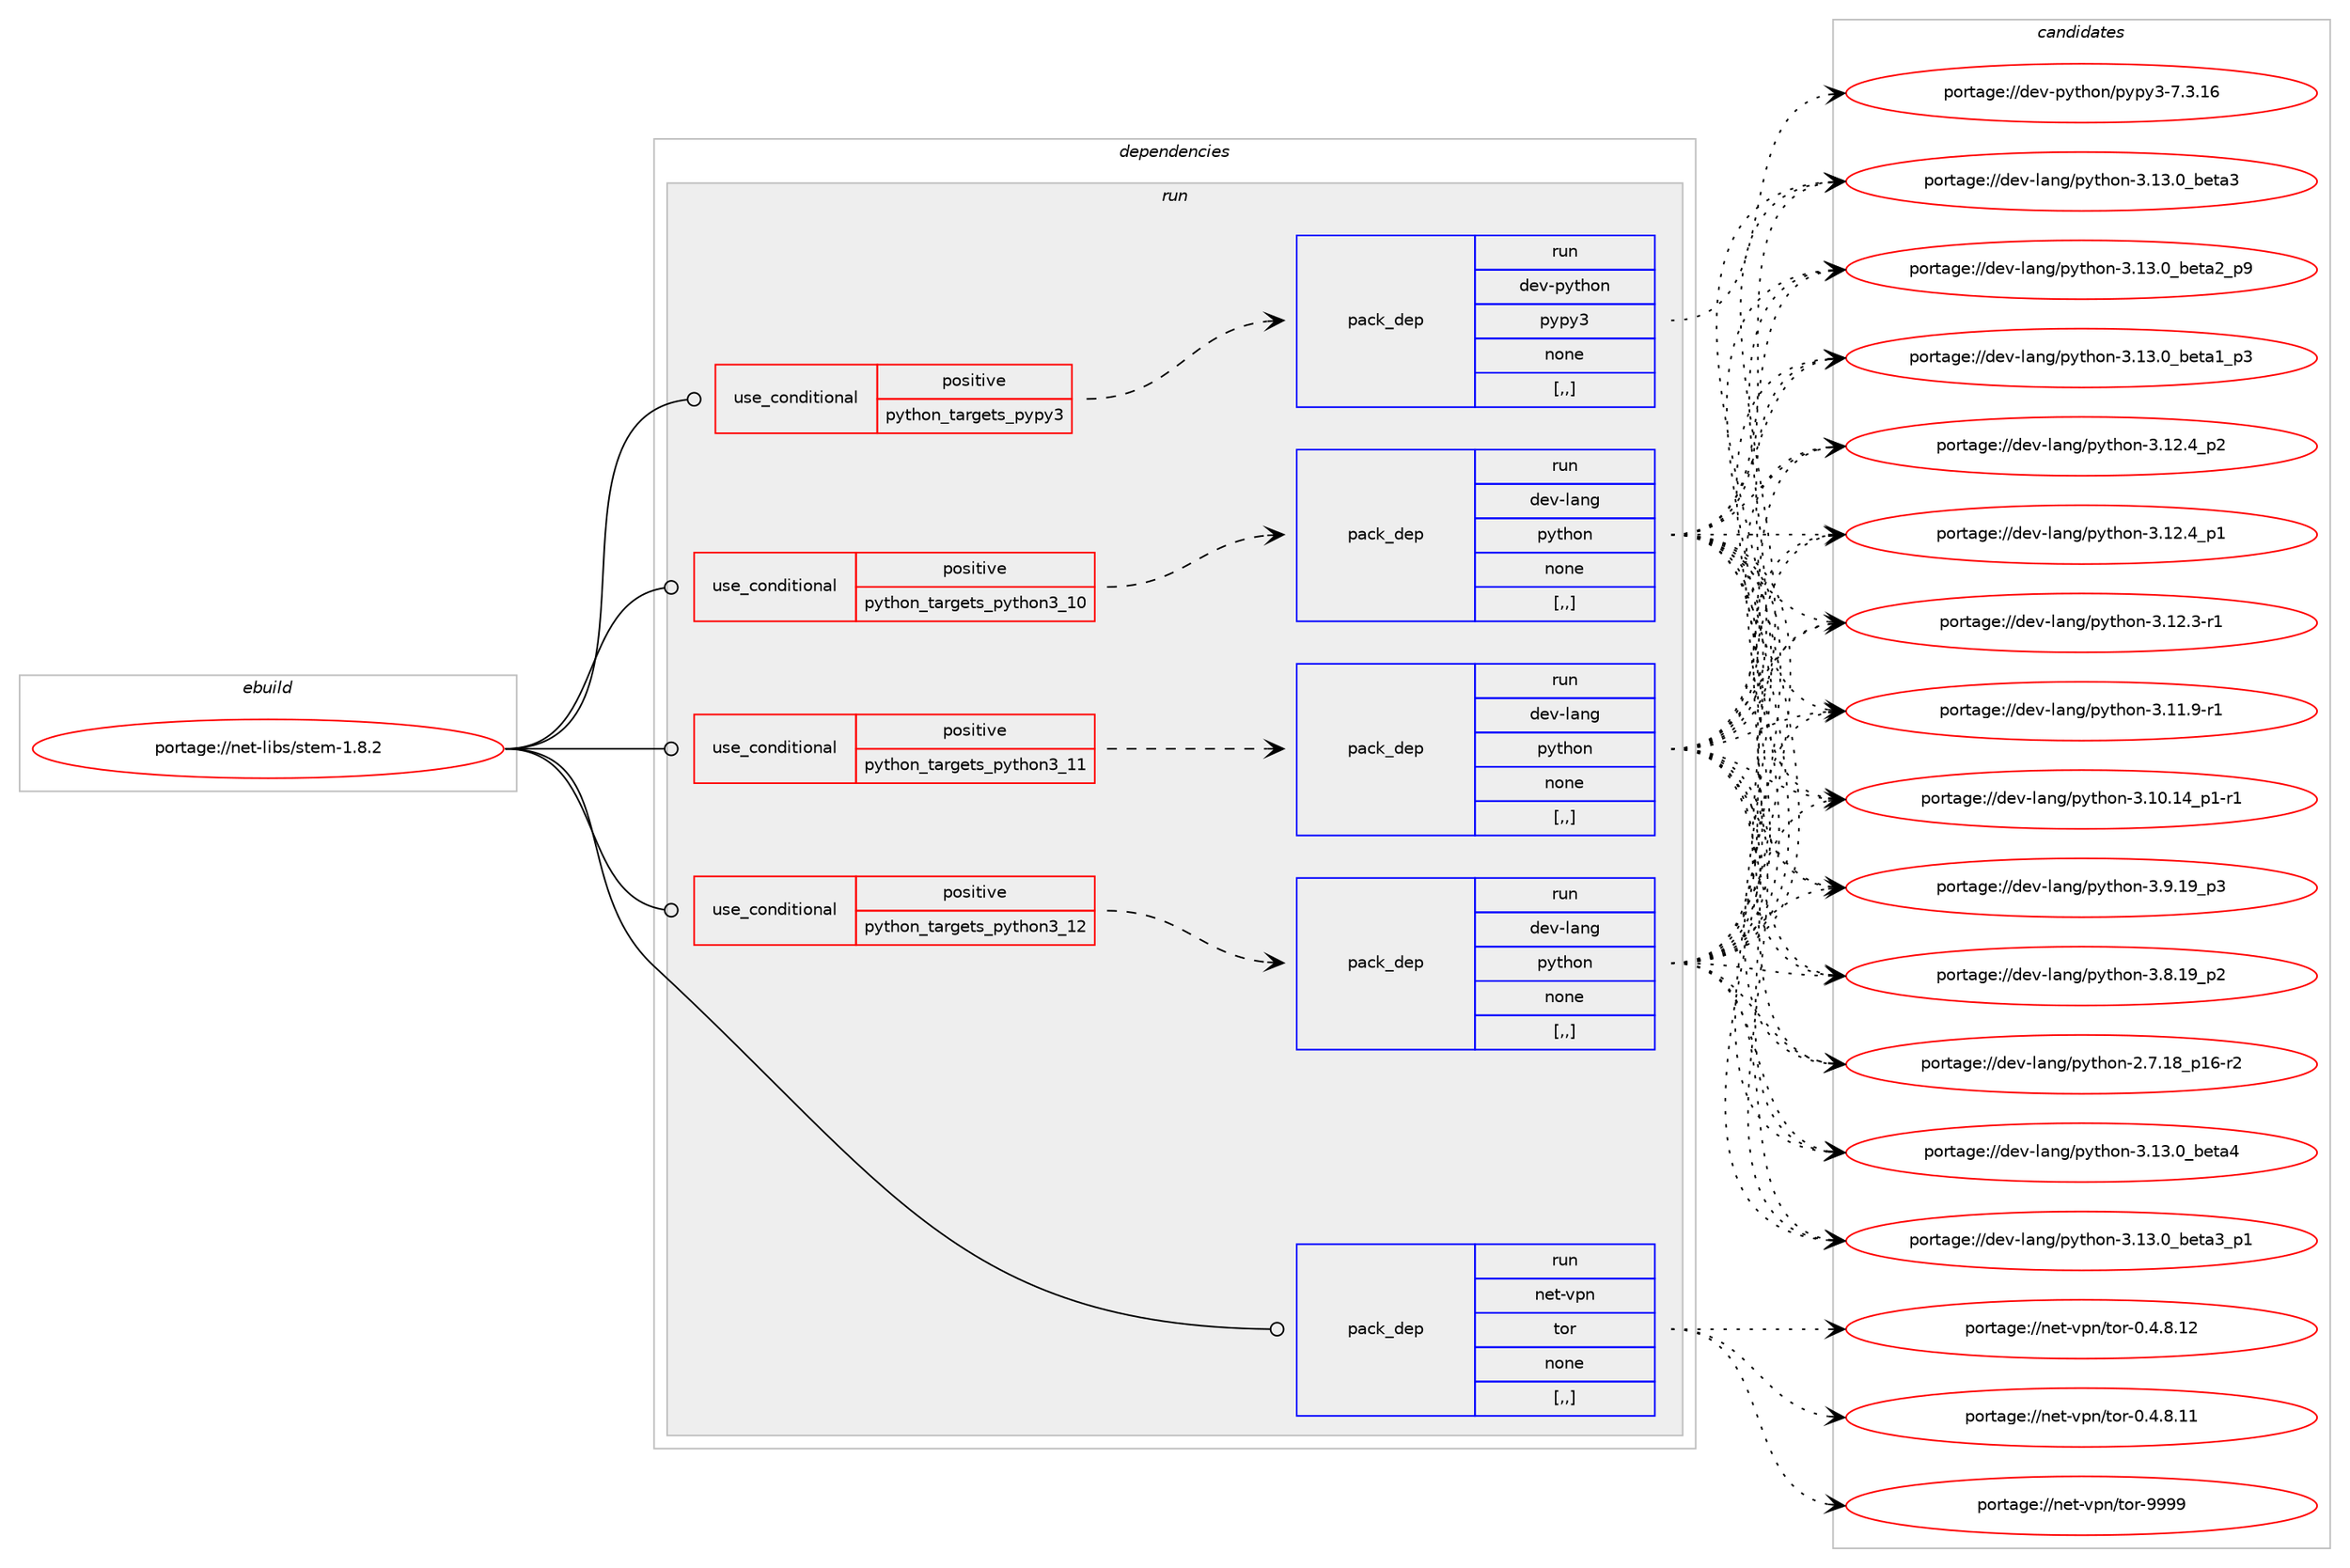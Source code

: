 digraph prolog {

# *************
# Graph options
# *************

newrank=true;
concentrate=true;
compound=true;
graph [rankdir=LR,fontname=Helvetica,fontsize=10,ranksep=1.5];#, ranksep=2.5, nodesep=0.2];
edge  [arrowhead=vee];
node  [fontname=Helvetica,fontsize=10];

# **********
# The ebuild
# **********

subgraph cluster_leftcol {
color=gray;
label=<<i>ebuild</i>>;
id [label="portage://net-libs/stem-1.8.2", color=red, width=4, href="../net-libs/stem-1.8.2.svg"];
}

# ****************
# The dependencies
# ****************

subgraph cluster_midcol {
color=gray;
label=<<i>dependencies</i>>;
subgraph cluster_compile {
fillcolor="#eeeeee";
style=filled;
label=<<i>compile</i>>;
}
subgraph cluster_compileandrun {
fillcolor="#eeeeee";
style=filled;
label=<<i>compile and run</i>>;
}
subgraph cluster_run {
fillcolor="#eeeeee";
style=filled;
label=<<i>run</i>>;
subgraph cond94439 {
dependency361595 [label=<<TABLE BORDER="0" CELLBORDER="1" CELLSPACING="0" CELLPADDING="4"><TR><TD ROWSPAN="3" CELLPADDING="10">use_conditional</TD></TR><TR><TD>positive</TD></TR><TR><TD>python_targets_pypy3</TD></TR></TABLE>>, shape=none, color=red];
subgraph pack264498 {
dependency361596 [label=<<TABLE BORDER="0" CELLBORDER="1" CELLSPACING="0" CELLPADDING="4" WIDTH="220"><TR><TD ROWSPAN="6" CELLPADDING="30">pack_dep</TD></TR><TR><TD WIDTH="110">run</TD></TR><TR><TD>dev-python</TD></TR><TR><TD>pypy3</TD></TR><TR><TD>none</TD></TR><TR><TD>[,,]</TD></TR></TABLE>>, shape=none, color=blue];
}
dependency361595:e -> dependency361596:w [weight=20,style="dashed",arrowhead="vee"];
}
id:e -> dependency361595:w [weight=20,style="solid",arrowhead="odot"];
subgraph cond94440 {
dependency361597 [label=<<TABLE BORDER="0" CELLBORDER="1" CELLSPACING="0" CELLPADDING="4"><TR><TD ROWSPAN="3" CELLPADDING="10">use_conditional</TD></TR><TR><TD>positive</TD></TR><TR><TD>python_targets_python3_10</TD></TR></TABLE>>, shape=none, color=red];
subgraph pack264499 {
dependency361598 [label=<<TABLE BORDER="0" CELLBORDER="1" CELLSPACING="0" CELLPADDING="4" WIDTH="220"><TR><TD ROWSPAN="6" CELLPADDING="30">pack_dep</TD></TR><TR><TD WIDTH="110">run</TD></TR><TR><TD>dev-lang</TD></TR><TR><TD>python</TD></TR><TR><TD>none</TD></TR><TR><TD>[,,]</TD></TR></TABLE>>, shape=none, color=blue];
}
dependency361597:e -> dependency361598:w [weight=20,style="dashed",arrowhead="vee"];
}
id:e -> dependency361597:w [weight=20,style="solid",arrowhead="odot"];
subgraph cond94441 {
dependency361599 [label=<<TABLE BORDER="0" CELLBORDER="1" CELLSPACING="0" CELLPADDING="4"><TR><TD ROWSPAN="3" CELLPADDING="10">use_conditional</TD></TR><TR><TD>positive</TD></TR><TR><TD>python_targets_python3_11</TD></TR></TABLE>>, shape=none, color=red];
subgraph pack264500 {
dependency361600 [label=<<TABLE BORDER="0" CELLBORDER="1" CELLSPACING="0" CELLPADDING="4" WIDTH="220"><TR><TD ROWSPAN="6" CELLPADDING="30">pack_dep</TD></TR><TR><TD WIDTH="110">run</TD></TR><TR><TD>dev-lang</TD></TR><TR><TD>python</TD></TR><TR><TD>none</TD></TR><TR><TD>[,,]</TD></TR></TABLE>>, shape=none, color=blue];
}
dependency361599:e -> dependency361600:w [weight=20,style="dashed",arrowhead="vee"];
}
id:e -> dependency361599:w [weight=20,style="solid",arrowhead="odot"];
subgraph cond94442 {
dependency361601 [label=<<TABLE BORDER="0" CELLBORDER="1" CELLSPACING="0" CELLPADDING="4"><TR><TD ROWSPAN="3" CELLPADDING="10">use_conditional</TD></TR><TR><TD>positive</TD></TR><TR><TD>python_targets_python3_12</TD></TR></TABLE>>, shape=none, color=red];
subgraph pack264501 {
dependency361602 [label=<<TABLE BORDER="0" CELLBORDER="1" CELLSPACING="0" CELLPADDING="4" WIDTH="220"><TR><TD ROWSPAN="6" CELLPADDING="30">pack_dep</TD></TR><TR><TD WIDTH="110">run</TD></TR><TR><TD>dev-lang</TD></TR><TR><TD>python</TD></TR><TR><TD>none</TD></TR><TR><TD>[,,]</TD></TR></TABLE>>, shape=none, color=blue];
}
dependency361601:e -> dependency361602:w [weight=20,style="dashed",arrowhead="vee"];
}
id:e -> dependency361601:w [weight=20,style="solid",arrowhead="odot"];
subgraph pack264502 {
dependency361603 [label=<<TABLE BORDER="0" CELLBORDER="1" CELLSPACING="0" CELLPADDING="4" WIDTH="220"><TR><TD ROWSPAN="6" CELLPADDING="30">pack_dep</TD></TR><TR><TD WIDTH="110">run</TD></TR><TR><TD>net-vpn</TD></TR><TR><TD>tor</TD></TR><TR><TD>none</TD></TR><TR><TD>[,,]</TD></TR></TABLE>>, shape=none, color=blue];
}
id:e -> dependency361603:w [weight=20,style="solid",arrowhead="odot"];
}
}

# **************
# The candidates
# **************

subgraph cluster_choices {
rank=same;
color=gray;
label=<<i>candidates</i>>;

subgraph choice264498 {
color=black;
nodesep=1;
choice10010111845112121116104111110471121211121215145554651464954 [label="portage://dev-python/pypy3-7.3.16", color=red, width=4,href="../dev-python/pypy3-7.3.16.svg"];
dependency361596:e -> choice10010111845112121116104111110471121211121215145554651464954:w [style=dotted,weight="100"];
}
subgraph choice264499 {
color=black;
nodesep=1;
choice1001011184510897110103471121211161041111104551464951464895981011169752 [label="portage://dev-lang/python-3.13.0_beta4", color=red, width=4,href="../dev-lang/python-3.13.0_beta4.svg"];
choice10010111845108971101034711212111610411111045514649514648959810111697519511249 [label="portage://dev-lang/python-3.13.0_beta3_p1", color=red, width=4,href="../dev-lang/python-3.13.0_beta3_p1.svg"];
choice1001011184510897110103471121211161041111104551464951464895981011169751 [label="portage://dev-lang/python-3.13.0_beta3", color=red, width=4,href="../dev-lang/python-3.13.0_beta3.svg"];
choice10010111845108971101034711212111610411111045514649514648959810111697509511257 [label="portage://dev-lang/python-3.13.0_beta2_p9", color=red, width=4,href="../dev-lang/python-3.13.0_beta2_p9.svg"];
choice10010111845108971101034711212111610411111045514649514648959810111697499511251 [label="portage://dev-lang/python-3.13.0_beta1_p3", color=red, width=4,href="../dev-lang/python-3.13.0_beta1_p3.svg"];
choice100101118451089711010347112121116104111110455146495046529511250 [label="portage://dev-lang/python-3.12.4_p2", color=red, width=4,href="../dev-lang/python-3.12.4_p2.svg"];
choice100101118451089711010347112121116104111110455146495046529511249 [label="portage://dev-lang/python-3.12.4_p1", color=red, width=4,href="../dev-lang/python-3.12.4_p1.svg"];
choice100101118451089711010347112121116104111110455146495046514511449 [label="portage://dev-lang/python-3.12.3-r1", color=red, width=4,href="../dev-lang/python-3.12.3-r1.svg"];
choice100101118451089711010347112121116104111110455146494946574511449 [label="portage://dev-lang/python-3.11.9-r1", color=red, width=4,href="../dev-lang/python-3.11.9-r1.svg"];
choice100101118451089711010347112121116104111110455146494846495295112494511449 [label="portage://dev-lang/python-3.10.14_p1-r1", color=red, width=4,href="../dev-lang/python-3.10.14_p1-r1.svg"];
choice100101118451089711010347112121116104111110455146574649579511251 [label="portage://dev-lang/python-3.9.19_p3", color=red, width=4,href="../dev-lang/python-3.9.19_p3.svg"];
choice100101118451089711010347112121116104111110455146564649579511250 [label="portage://dev-lang/python-3.8.19_p2", color=red, width=4,href="../dev-lang/python-3.8.19_p2.svg"];
choice100101118451089711010347112121116104111110455046554649569511249544511450 [label="portage://dev-lang/python-2.7.18_p16-r2", color=red, width=4,href="../dev-lang/python-2.7.18_p16-r2.svg"];
dependency361598:e -> choice1001011184510897110103471121211161041111104551464951464895981011169752:w [style=dotted,weight="100"];
dependency361598:e -> choice10010111845108971101034711212111610411111045514649514648959810111697519511249:w [style=dotted,weight="100"];
dependency361598:e -> choice1001011184510897110103471121211161041111104551464951464895981011169751:w [style=dotted,weight="100"];
dependency361598:e -> choice10010111845108971101034711212111610411111045514649514648959810111697509511257:w [style=dotted,weight="100"];
dependency361598:e -> choice10010111845108971101034711212111610411111045514649514648959810111697499511251:w [style=dotted,weight="100"];
dependency361598:e -> choice100101118451089711010347112121116104111110455146495046529511250:w [style=dotted,weight="100"];
dependency361598:e -> choice100101118451089711010347112121116104111110455146495046529511249:w [style=dotted,weight="100"];
dependency361598:e -> choice100101118451089711010347112121116104111110455146495046514511449:w [style=dotted,weight="100"];
dependency361598:e -> choice100101118451089711010347112121116104111110455146494946574511449:w [style=dotted,weight="100"];
dependency361598:e -> choice100101118451089711010347112121116104111110455146494846495295112494511449:w [style=dotted,weight="100"];
dependency361598:e -> choice100101118451089711010347112121116104111110455146574649579511251:w [style=dotted,weight="100"];
dependency361598:e -> choice100101118451089711010347112121116104111110455146564649579511250:w [style=dotted,weight="100"];
dependency361598:e -> choice100101118451089711010347112121116104111110455046554649569511249544511450:w [style=dotted,weight="100"];
}
subgraph choice264500 {
color=black;
nodesep=1;
choice1001011184510897110103471121211161041111104551464951464895981011169752 [label="portage://dev-lang/python-3.13.0_beta4", color=red, width=4,href="../dev-lang/python-3.13.0_beta4.svg"];
choice10010111845108971101034711212111610411111045514649514648959810111697519511249 [label="portage://dev-lang/python-3.13.0_beta3_p1", color=red, width=4,href="../dev-lang/python-3.13.0_beta3_p1.svg"];
choice1001011184510897110103471121211161041111104551464951464895981011169751 [label="portage://dev-lang/python-3.13.0_beta3", color=red, width=4,href="../dev-lang/python-3.13.0_beta3.svg"];
choice10010111845108971101034711212111610411111045514649514648959810111697509511257 [label="portage://dev-lang/python-3.13.0_beta2_p9", color=red, width=4,href="../dev-lang/python-3.13.0_beta2_p9.svg"];
choice10010111845108971101034711212111610411111045514649514648959810111697499511251 [label="portage://dev-lang/python-3.13.0_beta1_p3", color=red, width=4,href="../dev-lang/python-3.13.0_beta1_p3.svg"];
choice100101118451089711010347112121116104111110455146495046529511250 [label="portage://dev-lang/python-3.12.4_p2", color=red, width=4,href="../dev-lang/python-3.12.4_p2.svg"];
choice100101118451089711010347112121116104111110455146495046529511249 [label="portage://dev-lang/python-3.12.4_p1", color=red, width=4,href="../dev-lang/python-3.12.4_p1.svg"];
choice100101118451089711010347112121116104111110455146495046514511449 [label="portage://dev-lang/python-3.12.3-r1", color=red, width=4,href="../dev-lang/python-3.12.3-r1.svg"];
choice100101118451089711010347112121116104111110455146494946574511449 [label="portage://dev-lang/python-3.11.9-r1", color=red, width=4,href="../dev-lang/python-3.11.9-r1.svg"];
choice100101118451089711010347112121116104111110455146494846495295112494511449 [label="portage://dev-lang/python-3.10.14_p1-r1", color=red, width=4,href="../dev-lang/python-3.10.14_p1-r1.svg"];
choice100101118451089711010347112121116104111110455146574649579511251 [label="portage://dev-lang/python-3.9.19_p3", color=red, width=4,href="../dev-lang/python-3.9.19_p3.svg"];
choice100101118451089711010347112121116104111110455146564649579511250 [label="portage://dev-lang/python-3.8.19_p2", color=red, width=4,href="../dev-lang/python-3.8.19_p2.svg"];
choice100101118451089711010347112121116104111110455046554649569511249544511450 [label="portage://dev-lang/python-2.7.18_p16-r2", color=red, width=4,href="../dev-lang/python-2.7.18_p16-r2.svg"];
dependency361600:e -> choice1001011184510897110103471121211161041111104551464951464895981011169752:w [style=dotted,weight="100"];
dependency361600:e -> choice10010111845108971101034711212111610411111045514649514648959810111697519511249:w [style=dotted,weight="100"];
dependency361600:e -> choice1001011184510897110103471121211161041111104551464951464895981011169751:w [style=dotted,weight="100"];
dependency361600:e -> choice10010111845108971101034711212111610411111045514649514648959810111697509511257:w [style=dotted,weight="100"];
dependency361600:e -> choice10010111845108971101034711212111610411111045514649514648959810111697499511251:w [style=dotted,weight="100"];
dependency361600:e -> choice100101118451089711010347112121116104111110455146495046529511250:w [style=dotted,weight="100"];
dependency361600:e -> choice100101118451089711010347112121116104111110455146495046529511249:w [style=dotted,weight="100"];
dependency361600:e -> choice100101118451089711010347112121116104111110455146495046514511449:w [style=dotted,weight="100"];
dependency361600:e -> choice100101118451089711010347112121116104111110455146494946574511449:w [style=dotted,weight="100"];
dependency361600:e -> choice100101118451089711010347112121116104111110455146494846495295112494511449:w [style=dotted,weight="100"];
dependency361600:e -> choice100101118451089711010347112121116104111110455146574649579511251:w [style=dotted,weight="100"];
dependency361600:e -> choice100101118451089711010347112121116104111110455146564649579511250:w [style=dotted,weight="100"];
dependency361600:e -> choice100101118451089711010347112121116104111110455046554649569511249544511450:w [style=dotted,weight="100"];
}
subgraph choice264501 {
color=black;
nodesep=1;
choice1001011184510897110103471121211161041111104551464951464895981011169752 [label="portage://dev-lang/python-3.13.0_beta4", color=red, width=4,href="../dev-lang/python-3.13.0_beta4.svg"];
choice10010111845108971101034711212111610411111045514649514648959810111697519511249 [label="portage://dev-lang/python-3.13.0_beta3_p1", color=red, width=4,href="../dev-lang/python-3.13.0_beta3_p1.svg"];
choice1001011184510897110103471121211161041111104551464951464895981011169751 [label="portage://dev-lang/python-3.13.0_beta3", color=red, width=4,href="../dev-lang/python-3.13.0_beta3.svg"];
choice10010111845108971101034711212111610411111045514649514648959810111697509511257 [label="portage://dev-lang/python-3.13.0_beta2_p9", color=red, width=4,href="../dev-lang/python-3.13.0_beta2_p9.svg"];
choice10010111845108971101034711212111610411111045514649514648959810111697499511251 [label="portage://dev-lang/python-3.13.0_beta1_p3", color=red, width=4,href="../dev-lang/python-3.13.0_beta1_p3.svg"];
choice100101118451089711010347112121116104111110455146495046529511250 [label="portage://dev-lang/python-3.12.4_p2", color=red, width=4,href="../dev-lang/python-3.12.4_p2.svg"];
choice100101118451089711010347112121116104111110455146495046529511249 [label="portage://dev-lang/python-3.12.4_p1", color=red, width=4,href="../dev-lang/python-3.12.4_p1.svg"];
choice100101118451089711010347112121116104111110455146495046514511449 [label="portage://dev-lang/python-3.12.3-r1", color=red, width=4,href="../dev-lang/python-3.12.3-r1.svg"];
choice100101118451089711010347112121116104111110455146494946574511449 [label="portage://dev-lang/python-3.11.9-r1", color=red, width=4,href="../dev-lang/python-3.11.9-r1.svg"];
choice100101118451089711010347112121116104111110455146494846495295112494511449 [label="portage://dev-lang/python-3.10.14_p1-r1", color=red, width=4,href="../dev-lang/python-3.10.14_p1-r1.svg"];
choice100101118451089711010347112121116104111110455146574649579511251 [label="portage://dev-lang/python-3.9.19_p3", color=red, width=4,href="../dev-lang/python-3.9.19_p3.svg"];
choice100101118451089711010347112121116104111110455146564649579511250 [label="portage://dev-lang/python-3.8.19_p2", color=red, width=4,href="../dev-lang/python-3.8.19_p2.svg"];
choice100101118451089711010347112121116104111110455046554649569511249544511450 [label="portage://dev-lang/python-2.7.18_p16-r2", color=red, width=4,href="../dev-lang/python-2.7.18_p16-r2.svg"];
dependency361602:e -> choice1001011184510897110103471121211161041111104551464951464895981011169752:w [style=dotted,weight="100"];
dependency361602:e -> choice10010111845108971101034711212111610411111045514649514648959810111697519511249:w [style=dotted,weight="100"];
dependency361602:e -> choice1001011184510897110103471121211161041111104551464951464895981011169751:w [style=dotted,weight="100"];
dependency361602:e -> choice10010111845108971101034711212111610411111045514649514648959810111697509511257:w [style=dotted,weight="100"];
dependency361602:e -> choice10010111845108971101034711212111610411111045514649514648959810111697499511251:w [style=dotted,weight="100"];
dependency361602:e -> choice100101118451089711010347112121116104111110455146495046529511250:w [style=dotted,weight="100"];
dependency361602:e -> choice100101118451089711010347112121116104111110455146495046529511249:w [style=dotted,weight="100"];
dependency361602:e -> choice100101118451089711010347112121116104111110455146495046514511449:w [style=dotted,weight="100"];
dependency361602:e -> choice100101118451089711010347112121116104111110455146494946574511449:w [style=dotted,weight="100"];
dependency361602:e -> choice100101118451089711010347112121116104111110455146494846495295112494511449:w [style=dotted,weight="100"];
dependency361602:e -> choice100101118451089711010347112121116104111110455146574649579511251:w [style=dotted,weight="100"];
dependency361602:e -> choice100101118451089711010347112121116104111110455146564649579511250:w [style=dotted,weight="100"];
dependency361602:e -> choice100101118451089711010347112121116104111110455046554649569511249544511450:w [style=dotted,weight="100"];
}
subgraph choice264502 {
color=black;
nodesep=1;
choice11010111645118112110471161111144557575757 [label="portage://net-vpn/tor-9999", color=red, width=4,href="../net-vpn/tor-9999.svg"];
choice1101011164511811211047116111114454846524656464950 [label="portage://net-vpn/tor-0.4.8.12", color=red, width=4,href="../net-vpn/tor-0.4.8.12.svg"];
choice1101011164511811211047116111114454846524656464949 [label="portage://net-vpn/tor-0.4.8.11", color=red, width=4,href="../net-vpn/tor-0.4.8.11.svg"];
dependency361603:e -> choice11010111645118112110471161111144557575757:w [style=dotted,weight="100"];
dependency361603:e -> choice1101011164511811211047116111114454846524656464950:w [style=dotted,weight="100"];
dependency361603:e -> choice1101011164511811211047116111114454846524656464949:w [style=dotted,weight="100"];
}
}

}
